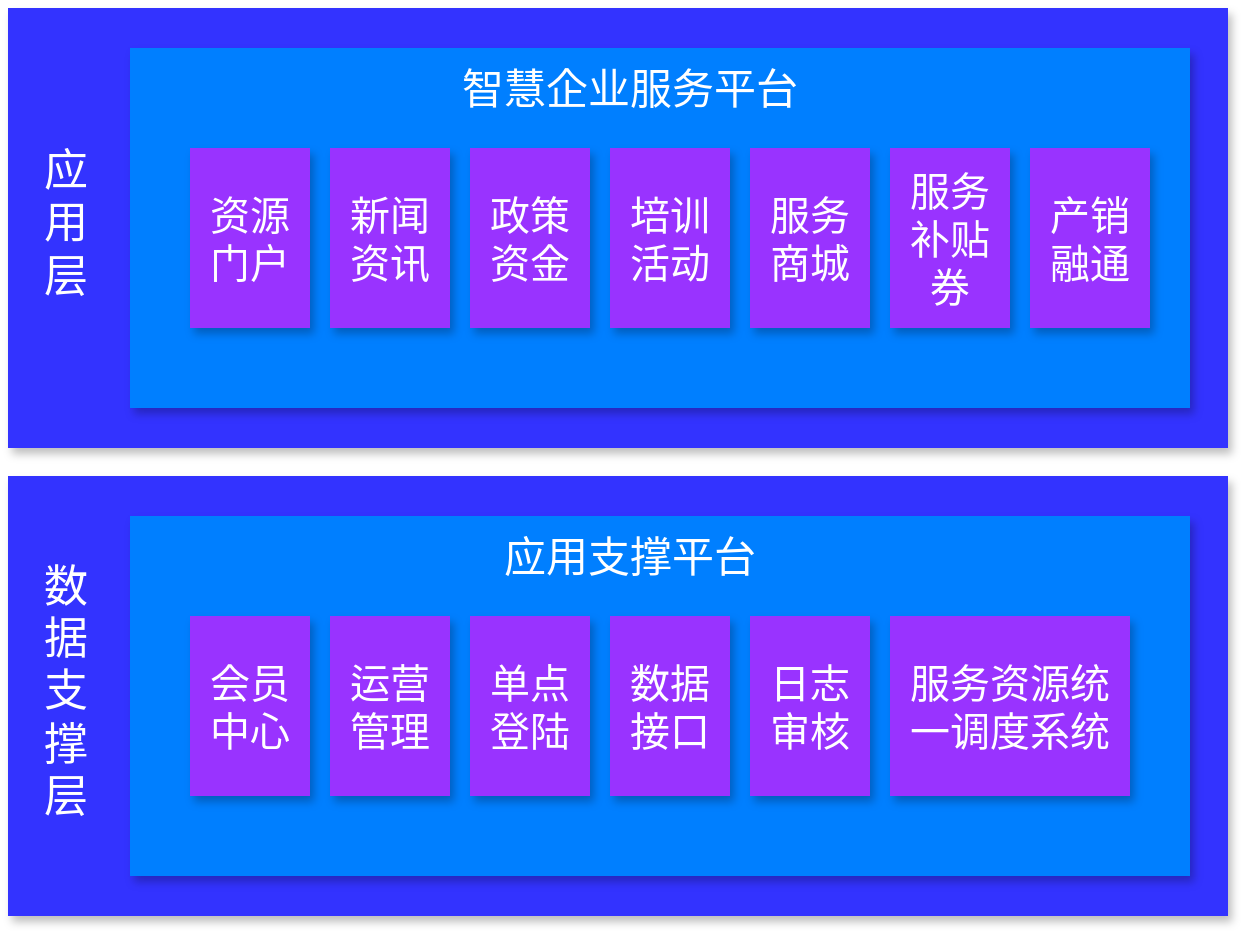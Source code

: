 <mxfile version="14.2.9" type="github"><diagram id="zAayXOPo3Ohrwkr1tWpw" name="Page-1"><mxGraphModel dx="786" dy="1130" grid="1" gridSize="10" guides="1" tooltips="1" connect="1" arrows="1" fold="1" page="1" pageScale="1" pageWidth="827" pageHeight="1169" math="0" shadow="0"><root><mxCell id="0"/><mxCell id="1" parent="0"/><mxCell id="3qTs6TiB7zuJ6V9QkXZx-14" value="" style="group" vertex="1" connectable="0" parent="1"><mxGeometry x="120" y="220" width="610" height="220" as="geometry"/></mxCell><mxCell id="3qTs6TiB7zuJ6V9QkXZx-1" value="" style="rounded=0;whiteSpace=wrap;html=1;fillColor=#3333FF;strokeColor=none;shadow=1;" vertex="1" parent="3qTs6TiB7zuJ6V9QkXZx-14"><mxGeometry width="610" height="220" as="geometry"/></mxCell><mxCell id="3qTs6TiB7zuJ6V9QkXZx-3" value="&lt;font color=&quot;#ffffff&quot; style=&quot;font-size: 22px&quot;&gt;应用层&lt;/font&gt;" style="text;html=1;strokeColor=none;fillColor=none;align=center;verticalAlign=middle;whiteSpace=wrap;rounded=0;" vertex="1" parent="3qTs6TiB7zuJ6V9QkXZx-14"><mxGeometry x="14" y="43" width="30" height="130" as="geometry"/></mxCell><mxCell id="3qTs6TiB7zuJ6V9QkXZx-13" value="" style="group" vertex="1" connectable="0" parent="3qTs6TiB7zuJ6V9QkXZx-14"><mxGeometry x="61" y="20" width="530" height="180" as="geometry"/></mxCell><mxCell id="3qTs6TiB7zuJ6V9QkXZx-2" value="" style="rounded=0;whiteSpace=wrap;html=1;fillColor=#007FFF;strokeColor=none;shadow=1;" vertex="1" parent="3qTs6TiB7zuJ6V9QkXZx-13"><mxGeometry width="530" height="180" as="geometry"/></mxCell><mxCell id="3qTs6TiB7zuJ6V9QkXZx-4" value="&lt;font color=&quot;#ffffff&quot;&gt;&lt;span style=&quot;font-size: 21px&quot;&gt;智慧企业服务平台&lt;/span&gt;&lt;/font&gt;" style="text;html=1;strokeColor=none;fillColor=none;align=center;verticalAlign=middle;whiteSpace=wrap;rounded=0;" vertex="1" parent="3qTs6TiB7zuJ6V9QkXZx-13"><mxGeometry x="100" y="10" width="300" height="20" as="geometry"/></mxCell><mxCell id="3qTs6TiB7zuJ6V9QkXZx-5" value="&lt;font style=&quot;font-size: 20px&quot; color=&quot;#ffffff&quot;&gt;资源门户&lt;/font&gt;" style="rounded=0;whiteSpace=wrap;html=1;fillColor=#9933FF;strokeColor=none;shadow=1;" vertex="1" parent="3qTs6TiB7zuJ6V9QkXZx-13"><mxGeometry x="30" y="50" width="60" height="90" as="geometry"/></mxCell><mxCell id="3qTs6TiB7zuJ6V9QkXZx-6" value="&lt;font style=&quot;font-size: 20px&quot; color=&quot;#ffffff&quot;&gt;新闻资讯&lt;/font&gt;" style="rounded=0;whiteSpace=wrap;html=1;fillColor=#9933FF;strokeColor=none;shadow=1;" vertex="1" parent="3qTs6TiB7zuJ6V9QkXZx-13"><mxGeometry x="100" y="50" width="60" height="90" as="geometry"/></mxCell><mxCell id="3qTs6TiB7zuJ6V9QkXZx-7" value="&lt;font style=&quot;font-size: 20px&quot; color=&quot;#ffffff&quot;&gt;政策资金&lt;/font&gt;" style="rounded=0;whiteSpace=wrap;html=1;fillColor=#9933FF;strokeColor=none;shadow=1;" vertex="1" parent="3qTs6TiB7zuJ6V9QkXZx-13"><mxGeometry x="170" y="50" width="60" height="90" as="geometry"/></mxCell><mxCell id="3qTs6TiB7zuJ6V9QkXZx-8" value="&lt;font style=&quot;font-size: 20px&quot; color=&quot;#ffffff&quot;&gt;培训活动&lt;/font&gt;" style="rounded=0;whiteSpace=wrap;html=1;fillColor=#9933FF;strokeColor=none;shadow=1;" vertex="1" parent="3qTs6TiB7zuJ6V9QkXZx-13"><mxGeometry x="240" y="50" width="60" height="90" as="geometry"/></mxCell><mxCell id="3qTs6TiB7zuJ6V9QkXZx-9" value="&lt;font style=&quot;font-size: 20px&quot; color=&quot;#ffffff&quot;&gt;服务商城&lt;/font&gt;" style="rounded=0;whiteSpace=wrap;html=1;fillColor=#9933FF;strokeColor=none;shadow=1;" vertex="1" parent="3qTs6TiB7zuJ6V9QkXZx-13"><mxGeometry x="310" y="50" width="60" height="90" as="geometry"/></mxCell><mxCell id="3qTs6TiB7zuJ6V9QkXZx-10" value="&lt;font style=&quot;font-size: 20px&quot; color=&quot;#ffffff&quot;&gt;服务补贴券&lt;/font&gt;" style="rounded=0;whiteSpace=wrap;html=1;fillColor=#9933FF;strokeColor=none;shadow=1;" vertex="1" parent="3qTs6TiB7zuJ6V9QkXZx-13"><mxGeometry x="380" y="50" width="60" height="90" as="geometry"/></mxCell><mxCell id="3qTs6TiB7zuJ6V9QkXZx-11" value="&lt;font style=&quot;font-size: 20px&quot; color=&quot;#ffffff&quot;&gt;产销融通&lt;/font&gt;" style="rounded=0;whiteSpace=wrap;html=1;fillColor=#9933FF;strokeColor=none;shadow=1;" vertex="1" parent="3qTs6TiB7zuJ6V9QkXZx-13"><mxGeometry x="450" y="50" width="60" height="90" as="geometry"/></mxCell><mxCell id="3qTs6TiB7zuJ6V9QkXZx-15" value="" style="group" vertex="1" connectable="0" parent="1"><mxGeometry x="120" y="454" width="610" height="220" as="geometry"/></mxCell><mxCell id="3qTs6TiB7zuJ6V9QkXZx-16" value="" style="rounded=0;whiteSpace=wrap;html=1;fillColor=#3333FF;strokeColor=none;shadow=1;" vertex="1" parent="3qTs6TiB7zuJ6V9QkXZx-15"><mxGeometry width="610" height="220" as="geometry"/></mxCell><mxCell id="3qTs6TiB7zuJ6V9QkXZx-17" value="&lt;font color=&quot;#ffffff&quot; style=&quot;font-size: 22px&quot;&gt;数据支撑层&lt;/font&gt;" style="text;html=1;strokeColor=none;fillColor=none;align=center;verticalAlign=middle;whiteSpace=wrap;rounded=0;" vertex="1" parent="3qTs6TiB7zuJ6V9QkXZx-15"><mxGeometry x="14" y="43" width="30" height="130" as="geometry"/></mxCell><mxCell id="3qTs6TiB7zuJ6V9QkXZx-18" value="" style="group" vertex="1" connectable="0" parent="3qTs6TiB7zuJ6V9QkXZx-15"><mxGeometry x="61" y="20" width="530" height="180" as="geometry"/></mxCell><mxCell id="3qTs6TiB7zuJ6V9QkXZx-19" value="" style="rounded=0;whiteSpace=wrap;html=1;fillColor=#007FFF;strokeColor=none;shadow=1;" vertex="1" parent="3qTs6TiB7zuJ6V9QkXZx-18"><mxGeometry width="530" height="180" as="geometry"/></mxCell><mxCell id="3qTs6TiB7zuJ6V9QkXZx-20" value="&lt;font color=&quot;#ffffff&quot;&gt;&lt;span style=&quot;font-size: 21px&quot;&gt;应用支撑平台&lt;/span&gt;&lt;/font&gt;" style="text;html=1;strokeColor=none;fillColor=none;align=center;verticalAlign=middle;whiteSpace=wrap;rounded=0;" vertex="1" parent="3qTs6TiB7zuJ6V9QkXZx-18"><mxGeometry x="100" y="10" width="300" height="20" as="geometry"/></mxCell><mxCell id="3qTs6TiB7zuJ6V9QkXZx-21" value="&lt;font style=&quot;font-size: 20px&quot; color=&quot;#ffffff&quot;&gt;会员中心&lt;/font&gt;" style="rounded=0;whiteSpace=wrap;html=1;fillColor=#9933FF;strokeColor=none;shadow=1;" vertex="1" parent="3qTs6TiB7zuJ6V9QkXZx-18"><mxGeometry x="30" y="50" width="60" height="90" as="geometry"/></mxCell><mxCell id="3qTs6TiB7zuJ6V9QkXZx-22" value="&lt;font style=&quot;font-size: 20px&quot; color=&quot;#ffffff&quot;&gt;运营管理&lt;/font&gt;" style="rounded=0;whiteSpace=wrap;html=1;fillColor=#9933FF;strokeColor=none;shadow=1;" vertex="1" parent="3qTs6TiB7zuJ6V9QkXZx-18"><mxGeometry x="100" y="50" width="60" height="90" as="geometry"/></mxCell><mxCell id="3qTs6TiB7zuJ6V9QkXZx-23" value="&lt;font style=&quot;font-size: 20px&quot; color=&quot;#ffffff&quot;&gt;单点登陆&lt;/font&gt;" style="rounded=0;whiteSpace=wrap;html=1;fillColor=#9933FF;strokeColor=none;shadow=1;" vertex="1" parent="3qTs6TiB7zuJ6V9QkXZx-18"><mxGeometry x="170" y="50" width="60" height="90" as="geometry"/></mxCell><mxCell id="3qTs6TiB7zuJ6V9QkXZx-24" value="&lt;font style=&quot;font-size: 20px&quot; color=&quot;#ffffff&quot;&gt;数据接口&lt;/font&gt;" style="rounded=0;whiteSpace=wrap;html=1;fillColor=#9933FF;strokeColor=none;shadow=1;" vertex="1" parent="3qTs6TiB7zuJ6V9QkXZx-18"><mxGeometry x="240" y="50" width="60" height="90" as="geometry"/></mxCell><mxCell id="3qTs6TiB7zuJ6V9QkXZx-25" value="&lt;font style=&quot;font-size: 20px&quot; color=&quot;#ffffff&quot;&gt;日志审核&lt;/font&gt;" style="rounded=0;whiteSpace=wrap;html=1;fillColor=#9933FF;strokeColor=none;shadow=1;" vertex="1" parent="3qTs6TiB7zuJ6V9QkXZx-18"><mxGeometry x="310" y="50" width="60" height="90" as="geometry"/></mxCell><mxCell id="3qTs6TiB7zuJ6V9QkXZx-26" value="&lt;font style=&quot;font-size: 20px&quot; color=&quot;#ffffff&quot;&gt;服务资源统一调度系统&lt;/font&gt;" style="rounded=0;whiteSpace=wrap;html=1;fillColor=#9933FF;strokeColor=none;shadow=1;" vertex="1" parent="3qTs6TiB7zuJ6V9QkXZx-18"><mxGeometry x="380" y="50" width="120" height="90" as="geometry"/></mxCell></root></mxGraphModel></diagram></mxfile>